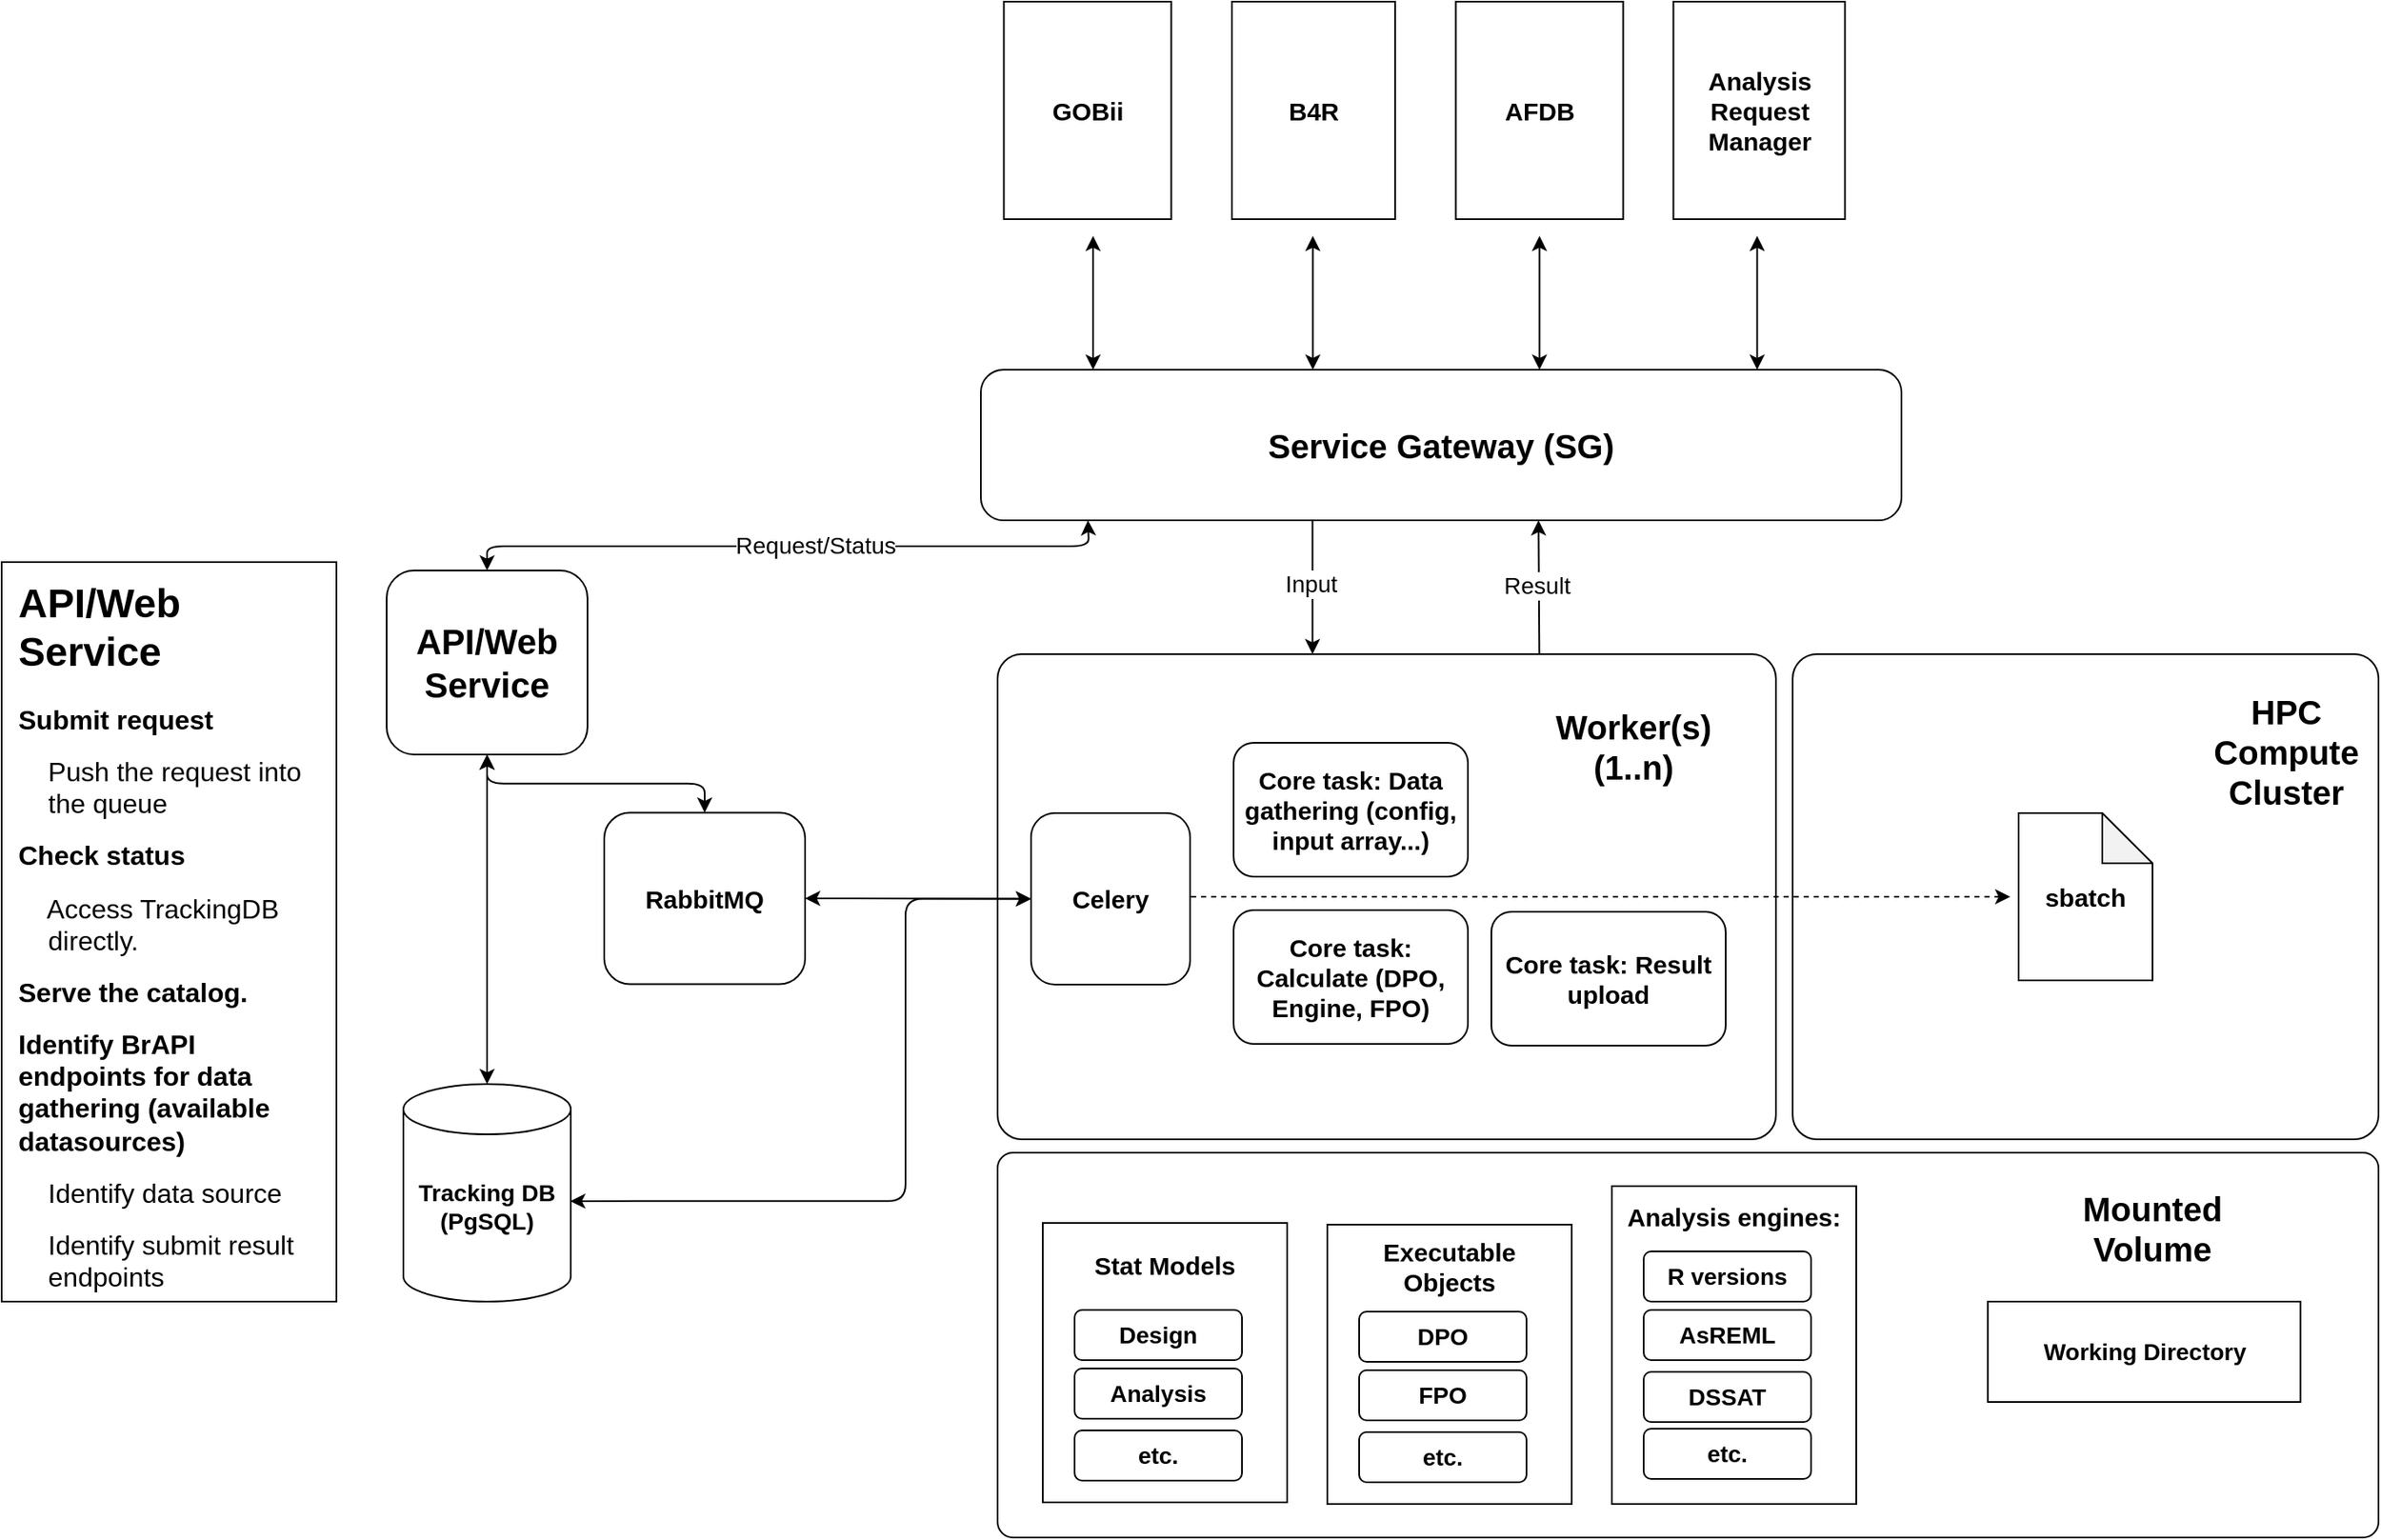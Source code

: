 <mxfile version="14.4.3" type="device"><diagram id="8xWOe4-rK0946p7f-bvv" name="Conceptual Architecture"><mxGraphModel dx="2104" dy="314" grid="1" gridSize="10" guides="1" tooltips="1" connect="1" arrows="1" fold="1" page="0" pageScale="1" pageWidth="850" pageHeight="1100" math="0" shadow="0"><root><mxCell id="kekqO7ZC6CTRrBSWT94r-0"/><mxCell id="kekqO7ZC6CTRrBSWT94r-1" parent="kekqO7ZC6CTRrBSWT94r-0"/><mxCell id="kekqO7ZC6CTRrBSWT94r-75" value="" style="rounded=1;whiteSpace=wrap;html=1;arcSize=4;" parent="kekqO7ZC6CTRrBSWT94r-1" vertex="1"><mxGeometry x="155" y="1108" width="825" height="230" as="geometry"/></mxCell><mxCell id="kekqO7ZC6CTRrBSWT94r-2" value="" style="rounded=1;whiteSpace=wrap;html=1;arcSize=5;" parent="kekqO7ZC6CTRrBSWT94r-1" vertex="1"><mxGeometry x="630" y="810" width="350" height="290" as="geometry"/></mxCell><mxCell id="kekqO7ZC6CTRrBSWT94r-3" value="" style="rounded=1;whiteSpace=wrap;html=1;arcSize=5;" parent="kekqO7ZC6CTRrBSWT94r-1" vertex="1"><mxGeometry x="155" y="810" width="465" height="290" as="geometry"/></mxCell><mxCell id="kekqO7ZC6CTRrBSWT94r-4" value="&lt;font style=&quot;font-size: 21px&quot;&gt;&lt;b&gt;API/Web Service&lt;/b&gt;&lt;/font&gt;" style="rounded=1;whiteSpace=wrap;html=1;" parent="kekqO7ZC6CTRrBSWT94r-1" vertex="1"><mxGeometry x="-210" y="760" width="120" height="110" as="geometry"/></mxCell><mxCell id="kekqO7ZC6CTRrBSWT94r-5" value="&lt;b&gt;&lt;font style=&quot;font-size: 14px&quot;&gt;&lt;br&gt;Tracking DB&lt;br&gt;(PgSQL)&lt;/font&gt;&lt;/b&gt;" style="shape=cylinder2;whiteSpace=wrap;html=1;boundedLbl=1;backgroundOutline=1;size=15;" parent="kekqO7ZC6CTRrBSWT94r-1" vertex="1"><mxGeometry x="-200" y="1067" width="100" height="130" as="geometry"/></mxCell><mxCell id="kekqO7ZC6CTRrBSWT94r-6" value="&lt;font size=&quot;1&quot;&gt;&lt;b style=&quot;font-size: 20px&quot;&gt;Worker(s) (1..n)&lt;br&gt;&lt;/b&gt;&lt;/font&gt;" style="text;html=1;strokeColor=none;fillColor=none;align=center;verticalAlign=middle;whiteSpace=wrap;rounded=0;" parent="kekqO7ZC6CTRrBSWT94r-1" vertex="1"><mxGeometry x="480" y="840" width="110" height="50" as="geometry"/></mxCell><mxCell id="kekqO7ZC6CTRrBSWT94r-8" value="&lt;font style=&quot;font-size: 14px&quot;&gt;&lt;b&gt;Working Directory&lt;/b&gt;&lt;/font&gt;" style="rounded=0;whiteSpace=wrap;html=1;" parent="kekqO7ZC6CTRrBSWT94r-1" vertex="1"><mxGeometry x="746.62" y="1197" width="186.75" height="60" as="geometry"/></mxCell><mxCell id="kekqO7ZC6CTRrBSWT94r-10" value="&lt;font style=&quot;font-size: 20px&quot;&gt;&lt;b&gt;Service Gateway (SG)&lt;/b&gt;&lt;/font&gt;" style="rounded=1;whiteSpace=wrap;html=1;" parent="kekqO7ZC6CTRrBSWT94r-1" vertex="1"><mxGeometry x="145" y="640" width="550" height="90" as="geometry"/></mxCell><mxCell id="kekqO7ZC6CTRrBSWT94r-11" value="" style="endArrow=classic;startArrow=classic;html=1;exitX=0.5;exitY=0;exitDx=0;exitDy=0;edgeStyle=orthogonalEdgeStyle;" parent="kekqO7ZC6CTRrBSWT94r-1" edge="1" source="kekqO7ZC6CTRrBSWT94r-4"><mxGeometry width="50" height="50" relative="1" as="geometry"><mxPoint x="209" y="810" as="sourcePoint"/><mxPoint x="209" y="730" as="targetPoint"/></mxGeometry></mxCell><mxCell id="Z8lbnqLHRhN90JLkKhHb-2" value="&lt;font style=&quot;font-size: 14px&quot;&gt;Request/Status&lt;/font&gt;" style="edgeLabel;html=1;align=center;verticalAlign=middle;resizable=0;points=[];" parent="kekqO7ZC6CTRrBSWT94r-11" vertex="1" connectable="0"><mxGeometry x="0.081" y="1" relative="1" as="geometry"><mxPoint as="offset"/></mxGeometry></mxCell><mxCell id="kekqO7ZC6CTRrBSWT94r-12" value="" style="endArrow=classic;html=1;" parent="kekqO7ZC6CTRrBSWT94r-1" edge="1"><mxGeometry width="50" height="50" relative="1" as="geometry"><mxPoint x="343.16" y="730" as="sourcePoint"/><mxPoint x="343.16" y="810" as="targetPoint"/></mxGeometry></mxCell><mxCell id="Z8lbnqLHRhN90JLkKhHb-1" value="&lt;font style=&quot;font-size: 14px&quot;&gt;Input&lt;/font&gt;" style="edgeLabel;html=1;align=center;verticalAlign=middle;resizable=0;points=[];" parent="kekqO7ZC6CTRrBSWT94r-12" vertex="1" connectable="0"><mxGeometry x="-0.051" y="-1" relative="1" as="geometry"><mxPoint as="offset"/></mxGeometry></mxCell><mxCell id="kekqO7ZC6CTRrBSWT94r-13" value="" style="endArrow=classic;html=1;" parent="kekqO7ZC6CTRrBSWT94r-1" edge="1"><mxGeometry width="50" height="50" relative="1" as="geometry"><mxPoint x="478.66" y="810" as="sourcePoint"/><mxPoint x="478.16" y="730" as="targetPoint"/></mxGeometry></mxCell><mxCell id="Z8lbnqLHRhN90JLkKhHb-0" value="&lt;font style=&quot;font-size: 14px&quot;&gt;Result&lt;/font&gt;" style="edgeLabel;html=1;align=center;verticalAlign=middle;resizable=0;points=[];" parent="kekqO7ZC6CTRrBSWT94r-13" vertex="1" connectable="0"><mxGeometry x="0.022" y="2" relative="1" as="geometry"><mxPoint as="offset"/></mxGeometry></mxCell><mxCell id="kekqO7ZC6CTRrBSWT94r-14" value="&lt;font style=&quot;font-size: 15px&quot;&gt;&lt;b&gt;RabbitMQ&lt;br&gt;&lt;/b&gt;&lt;/font&gt;" style="rounded=1;whiteSpace=wrap;html=1;" parent="kekqO7ZC6CTRrBSWT94r-1" vertex="1"><mxGeometry x="-80" y="904.75" width="120" height="102.5" as="geometry"/></mxCell><mxCell id="kekqO7ZC6CTRrBSWT94r-33" value="&lt;font size=&quot;1&quot;&gt;&lt;b style=&quot;font-size: 20px&quot;&gt;HPC Compute&lt;br&gt;Cluster&lt;br&gt;&lt;/b&gt;&lt;/font&gt;" style="text;html=1;strokeColor=none;fillColor=none;align=center;verticalAlign=middle;whiteSpace=wrap;rounded=0;" parent="kekqO7ZC6CTRrBSWT94r-1" vertex="1"><mxGeometry x="880" y="820" width="90" height="95" as="geometry"/></mxCell><mxCell id="kekqO7ZC6CTRrBSWT94r-34" value="" style="group" parent="kekqO7ZC6CTRrBSWT94r-1" vertex="1" connectable="0"><mxGeometry x="522" y="1128" width="146" height="190" as="geometry"/></mxCell><mxCell id="kekqO7ZC6CTRrBSWT94r-35" value="" style="rounded=0;whiteSpace=wrap;html=1;" parent="kekqO7ZC6CTRrBSWT94r-34" vertex="1"><mxGeometry width="146" height="190" as="geometry"/></mxCell><mxCell id="kekqO7ZC6CTRrBSWT94r-36" value="&lt;font style=&quot;font-size: 15px&quot;&gt;&lt;b&gt;Analysis engines:&lt;/b&gt;&lt;/font&gt;" style="text;html=1;strokeColor=none;fillColor=none;align=center;verticalAlign=middle;whiteSpace=wrap;rounded=0;" parent="kekqO7ZC6CTRrBSWT94r-34" vertex="1"><mxGeometry x="8" y="8" width="130" height="20" as="geometry"/></mxCell><mxCell id="kekqO7ZC6CTRrBSWT94r-37" value="&lt;font style=&quot;font-size: 14px&quot;&gt;&lt;b&gt;R versions&lt;/b&gt;&lt;/font&gt;" style="rounded=1;whiteSpace=wrap;html=1;" parent="kekqO7ZC6CTRrBSWT94r-34" vertex="1"><mxGeometry x="19" y="39" width="100" height="30" as="geometry"/></mxCell><mxCell id="kekqO7ZC6CTRrBSWT94r-38" value="&lt;font style=&quot;font-size: 14px&quot;&gt;&lt;b&gt;AsREML&lt;/b&gt;&lt;/font&gt;" style="rounded=1;whiteSpace=wrap;html=1;" parent="kekqO7ZC6CTRrBSWT94r-34" vertex="1"><mxGeometry x="19" y="74" width="100" height="30" as="geometry"/></mxCell><mxCell id="kekqO7ZC6CTRrBSWT94r-39" value="&lt;font style=&quot;font-size: 14px&quot;&gt;&lt;b&gt;DSSAT&lt;/b&gt;&lt;/font&gt;" style="rounded=1;whiteSpace=wrap;html=1;" parent="kekqO7ZC6CTRrBSWT94r-34" vertex="1"><mxGeometry x="19" y="111" width="100" height="30" as="geometry"/></mxCell><mxCell id="kekqO7ZC6CTRrBSWT94r-40" value="&lt;font style=&quot;font-size: 14px&quot;&gt;&lt;b&gt;etc.&lt;/b&gt;&lt;/font&gt;" style="rounded=1;whiteSpace=wrap;html=1;" parent="kekqO7ZC6CTRrBSWT94r-34" vertex="1"><mxGeometry x="19" y="145" width="100" height="30" as="geometry"/></mxCell><mxCell id="kekqO7ZC6CTRrBSWT94r-41" value="&lt;b&gt;&lt;font style=&quot;font-size: 15px&quot;&gt;sbatch&lt;/font&gt;&lt;/b&gt;" style="shape=note;whiteSpace=wrap;html=1;backgroundOutline=1;darkOpacity=0.05;rounded=0;" parent="kekqO7ZC6CTRrBSWT94r-1" vertex="1"><mxGeometry x="765" y="905" width="80" height="100" as="geometry"/></mxCell><mxCell id="kekqO7ZC6CTRrBSWT94r-46" value="" style="endArrow=classic;startArrow=classic;html=1;dashed=1;entryX=0.875;entryY=0.488;entryDx=0;entryDy=0;entryPerimeter=0;" parent="kekqO7ZC6CTRrBSWT94r-1" target="kekqO7ZC6CTRrBSWT94r-74" edge="1"><mxGeometry width="50" height="50" relative="1" as="geometry"><mxPoint x="760" y="955" as="sourcePoint"/><mxPoint x="780" y="755" as="targetPoint"/></mxGeometry></mxCell><mxCell id="kekqO7ZC6CTRrBSWT94r-51" value="" style="group" parent="kekqO7ZC6CTRrBSWT94r-1" vertex="1" connectable="0"><mxGeometry x="352" y="1151" width="146" height="167" as="geometry"/></mxCell><mxCell id="kekqO7ZC6CTRrBSWT94r-52" value="" style="rounded=0;whiteSpace=wrap;html=1;container=0;" parent="kekqO7ZC6CTRrBSWT94r-51" vertex="1"><mxGeometry width="146" height="167" as="geometry"/></mxCell><mxCell id="kekqO7ZC6CTRrBSWT94r-53" value="&lt;font style=&quot;font-size: 15px&quot;&gt;&lt;b&gt;Executable Objects&lt;/b&gt;&lt;/font&gt;" style="text;html=1;strokeColor=none;fillColor=none;align=center;verticalAlign=middle;whiteSpace=wrap;rounded=0;container=0;" parent="kekqO7ZC6CTRrBSWT94r-51" vertex="1"><mxGeometry x="8" y="15" width="130" height="20" as="geometry"/></mxCell><mxCell id="kekqO7ZC6CTRrBSWT94r-54" value="&lt;font style=&quot;font-size: 14px&quot;&gt;&lt;b&gt;DPO&lt;/b&gt;&lt;/font&gt;" style="rounded=1;whiteSpace=wrap;html=1;container=0;" parent="kekqO7ZC6CTRrBSWT94r-51" vertex="1"><mxGeometry x="19" y="52" width="100" height="30" as="geometry"/></mxCell><mxCell id="kekqO7ZC6CTRrBSWT94r-55" value="&lt;font style=&quot;font-size: 14px&quot;&gt;&lt;b&gt;FPO&lt;/b&gt;&lt;/font&gt;" style="rounded=1;whiteSpace=wrap;html=1;container=0;" parent="kekqO7ZC6CTRrBSWT94r-51" vertex="1"><mxGeometry x="19" y="87" width="100" height="30" as="geometry"/></mxCell><mxCell id="kekqO7ZC6CTRrBSWT94r-56" value="&lt;font style=&quot;font-size: 14px&quot;&gt;&lt;b&gt;etc.&lt;/b&gt;&lt;/font&gt;" style="rounded=1;whiteSpace=wrap;html=1;container=0;" parent="kekqO7ZC6CTRrBSWT94r-51" vertex="1"><mxGeometry x="19" y="124" width="100" height="30" as="geometry"/></mxCell><mxCell id="kekqO7ZC6CTRrBSWT94r-58" value="" style="endArrow=classic;startArrow=classic;html=1;" parent="kekqO7ZC6CTRrBSWT94r-1" edge="1"><mxGeometry width="50" height="50" relative="1" as="geometry"><mxPoint x="212.04" y="640" as="sourcePoint"/><mxPoint x="212.04" y="560" as="targetPoint"/></mxGeometry></mxCell><mxCell id="kekqO7ZC6CTRrBSWT94r-59" value="" style="endArrow=classic;startArrow=classic;html=1;" parent="kekqO7ZC6CTRrBSWT94r-1" edge="1"><mxGeometry width="50" height="50" relative="1" as="geometry"><mxPoint x="343.33" y="640" as="sourcePoint"/><mxPoint x="343.33" y="560" as="targetPoint"/></mxGeometry></mxCell><mxCell id="kekqO7ZC6CTRrBSWT94r-60" value="" style="endArrow=classic;startArrow=classic;html=1;" parent="kekqO7ZC6CTRrBSWT94r-1" edge="1"><mxGeometry width="50" height="50" relative="1" as="geometry"><mxPoint x="478.75" y="640" as="sourcePoint"/><mxPoint x="478.75" y="560" as="targetPoint"/></mxGeometry></mxCell><mxCell id="kekqO7ZC6CTRrBSWT94r-61" value="&lt;font size=&quot;1&quot;&gt;&lt;b style=&quot;font-size: 15px&quot;&gt;Analysis Request Manager&lt;/b&gt;&lt;/font&gt;" style="rounded=0;whiteSpace=wrap;html=1;fillColor=#FFFFFF;" parent="kekqO7ZC6CTRrBSWT94r-1" vertex="1"><mxGeometry x="558.75" y="420" width="102.5" height="130" as="geometry"/></mxCell><mxCell id="kekqO7ZC6CTRrBSWT94r-62" value="" style="endArrow=classic;startArrow=classic;html=1;" parent="kekqO7ZC6CTRrBSWT94r-1" edge="1"><mxGeometry width="50" height="50" relative="1" as="geometry"><mxPoint x="608.79" y="640" as="sourcePoint"/><mxPoint x="608.79" y="560" as="targetPoint"/></mxGeometry></mxCell><mxCell id="kekqO7ZC6CTRrBSWT94r-68" value="&lt;font size=&quot;1&quot;&gt;&lt;b style=&quot;font-size: 15px&quot;&gt;AFDB&lt;/b&gt;&lt;/font&gt;" style="rounded=0;whiteSpace=wrap;html=1;fillColor=#FFFFFF;" parent="kekqO7ZC6CTRrBSWT94r-1" vertex="1"><mxGeometry x="428.75" y="420" width="100" height="130" as="geometry"/></mxCell><mxCell id="kekqO7ZC6CTRrBSWT94r-69" value="&lt;font size=&quot;1&quot;&gt;&lt;b style=&quot;font-size: 15px&quot;&gt;B4R&lt;/b&gt;&lt;/font&gt;" style="rounded=0;whiteSpace=wrap;html=1;fillColor=#FFFFFF;" parent="kekqO7ZC6CTRrBSWT94r-1" vertex="1"><mxGeometry x="295" y="420" width="97.5" height="130" as="geometry"/></mxCell><mxCell id="kekqO7ZC6CTRrBSWT94r-70" value="&lt;font size=&quot;1&quot;&gt;&lt;b style=&quot;font-size: 15px&quot;&gt;GOBii&lt;/b&gt;&lt;/font&gt;" style="rounded=0;whiteSpace=wrap;html=1;fillColor=#FFFFFF;" parent="kekqO7ZC6CTRrBSWT94r-1" vertex="1"><mxGeometry x="158.75" y="420" width="100" height="130" as="geometry"/></mxCell><mxCell id="kekqO7ZC6CTRrBSWT94r-71" value="&lt;h1&gt;API/Web Service&lt;/h1&gt;&lt;p&gt;&lt;font size=&quot;3&quot;&gt;&lt;b&gt;Submit request&lt;/b&gt;&lt;/font&gt;&lt;/p&gt;&lt;p&gt;&lt;font size=&quot;3&quot;&gt;&amp;nbsp; &amp;nbsp; Push the request into&amp;nbsp; &amp;nbsp; &amp;nbsp; the queue&lt;/font&gt;&lt;/p&gt;&lt;p&gt;&lt;font size=&quot;3&quot;&gt;&lt;b&gt;Check status&lt;/b&gt;&lt;/font&gt;&lt;/p&gt;&lt;p&gt;&lt;font size=&quot;3&quot;&gt;&amp;nbsp; &amp;nbsp; Access TrackingDB&amp;nbsp; &amp;nbsp; &amp;nbsp; &amp;nbsp; &amp;nbsp; directly.&lt;/font&gt;&lt;/p&gt;&lt;p&gt;&lt;font size=&quot;3&quot;&gt;&lt;b&gt;Serve the catalog.&lt;/b&gt;&lt;/font&gt;&lt;/p&gt;&lt;p&gt;&lt;font size=&quot;3&quot;&gt;&lt;b&gt;Identify BrAPI endpoints for data gathering (available datasources)&lt;/b&gt;&lt;/font&gt;&lt;/p&gt;&lt;p&gt;&lt;font size=&quot;3&quot;&gt;&amp;nbsp; &amp;nbsp; Identify data source&lt;/font&gt;&lt;/p&gt;&lt;p&gt;&lt;font size=&quot;3&quot;&gt;&amp;nbsp; &amp;nbsp; Identify submit result&amp;nbsp; &amp;nbsp; &amp;nbsp; &amp;nbsp; endpoints&lt;/font&gt;&lt;/p&gt;&lt;p&gt;&lt;font size=&quot;3&quot;&gt;&lt;br&gt;&lt;/font&gt;&lt;/p&gt;&lt;p&gt;&lt;font size=&quot;3&quot;&gt;&lt;br&gt;&lt;/font&gt;&lt;/p&gt;" style="text;html=1;strokeColor=black;fillColor=none;spacing=10;spacingTop=-20;whiteSpace=wrap;overflow=hidden;rounded=0;" parent="kekqO7ZC6CTRrBSWT94r-1" vertex="1"><mxGeometry x="-440" y="755" width="200" height="442" as="geometry"/></mxCell><mxCell id="kekqO7ZC6CTRrBSWT94r-72" value="" style="endArrow=classic;startArrow=classic;html=1;entryX=0.5;entryY=1;entryDx=0;entryDy=0;exitX=0.5;exitY=0;exitDx=0;exitDy=0;edgeStyle=orthogonalEdgeStyle;" parent="kekqO7ZC6CTRrBSWT94r-1" source="kekqO7ZC6CTRrBSWT94r-14" target="kekqO7ZC6CTRrBSWT94r-4" edge="1"><mxGeometry width="50" height="50" relative="1" as="geometry"><mxPoint x="-10" y="933.75" as="sourcePoint"/><mxPoint x="40" y="883.75" as="targetPoint"/></mxGeometry></mxCell><mxCell id="kekqO7ZC6CTRrBSWT94r-73" value="" style="endArrow=classic;startArrow=classic;html=1;exitX=1;exitY=0.5;exitDx=0;exitDy=0;entryX=0;entryY=0.5;entryDx=0;entryDy=0;" parent="kekqO7ZC6CTRrBSWT94r-1" source="kekqO7ZC6CTRrBSWT94r-14" target="kekqO7ZC6CTRrBSWT94r-74" edge="1"><mxGeometry width="50" height="50" relative="1" as="geometry"><mxPoint x="-20" y="1000" as="sourcePoint"/><mxPoint x="30" y="950" as="targetPoint"/></mxGeometry></mxCell><mxCell id="kekqO7ZC6CTRrBSWT94r-74" value="&lt;font style=&quot;font-size: 15px&quot;&gt;&lt;b&gt;Celery&lt;br&gt;&lt;/b&gt;&lt;/font&gt;" style="rounded=1;whiteSpace=wrap;html=1;" parent="kekqO7ZC6CTRrBSWT94r-1" vertex="1"><mxGeometry x="175" y="905" width="95" height="102.5" as="geometry"/></mxCell><mxCell id="kekqO7ZC6CTRrBSWT94r-76" value="&lt;font size=&quot;1&quot;&gt;&lt;b style=&quot;font-size: 20px&quot;&gt;Mounted Volume&lt;br&gt;&lt;/b&gt;&lt;/font&gt;" style="text;html=1;strokeColor=none;fillColor=none;align=center;verticalAlign=middle;whiteSpace=wrap;rounded=0;" parent="kekqO7ZC6CTRrBSWT94r-1" vertex="1"><mxGeometry x="780" y="1128" width="130" height="50" as="geometry"/></mxCell><mxCell id="kekqO7ZC6CTRrBSWT94r-77" value="" style="endArrow=classic;startArrow=classic;html=1;entryX=0.5;entryY=1;entryDx=0;entryDy=0;" parent="kekqO7ZC6CTRrBSWT94r-1" source="kekqO7ZC6CTRrBSWT94r-5" target="kekqO7ZC6CTRrBSWT94r-4" edge="1"><mxGeometry width="50" height="50" relative="1" as="geometry"><mxPoint x="-180" y="1040" as="sourcePoint"/><mxPoint x="-130" y="990" as="targetPoint"/></mxGeometry></mxCell><mxCell id="kekqO7ZC6CTRrBSWT94r-78" value="" style="endArrow=classic;startArrow=classic;html=1;entryX=0;entryY=0.5;entryDx=0;entryDy=0;edgeStyle=orthogonalEdgeStyle;exitX=0.997;exitY=0.538;exitDx=0;exitDy=0;exitPerimeter=0;" parent="kekqO7ZC6CTRrBSWT94r-1" source="kekqO7ZC6CTRrBSWT94r-5" target="kekqO7ZC6CTRrBSWT94r-74" edge="1"><mxGeometry width="50" height="50" relative="1" as="geometry"><mxPoint x="-138" y="1153" as="sourcePoint"/><mxPoint x="95" y="1184.41" as="targetPoint"/><Array as="points"><mxPoint x="100" y="1137"/><mxPoint x="100" y="956"/></Array></mxGeometry></mxCell><mxCell id="kekqO7ZC6CTRrBSWT94r-80" value="&lt;font style=&quot;font-size: 15px&quot;&gt;&lt;b&gt;Core task: Data gathering (config, input array...)&lt;br&gt;&lt;/b&gt;&lt;/font&gt;" style="rounded=1;whiteSpace=wrap;html=1;" parent="kekqO7ZC6CTRrBSWT94r-1" vertex="1"><mxGeometry x="296" y="863" width="140" height="80" as="geometry"/></mxCell><mxCell id="kekqO7ZC6CTRrBSWT94r-83" value="&lt;font style=&quot;font-size: 15px&quot;&gt;&lt;b&gt;Core task: Calculate (DPO, Engine, FPO)&lt;br&gt;&lt;/b&gt;&lt;/font&gt;" style="rounded=1;whiteSpace=wrap;html=1;" parent="kekqO7ZC6CTRrBSWT94r-1" vertex="1"><mxGeometry x="296" y="963" width="140" height="80" as="geometry"/></mxCell><mxCell id="kekqO7ZC6CTRrBSWT94r-84" value="&lt;font style=&quot;font-size: 15px&quot;&gt;&lt;b&gt;Core task: Result upload&lt;br&gt;&lt;/b&gt;&lt;/font&gt;" style="rounded=1;whiteSpace=wrap;html=1;" parent="kekqO7ZC6CTRrBSWT94r-1" vertex="1"><mxGeometry x="450" y="964" width="140" height="80" as="geometry"/></mxCell><mxCell id="kekqO7ZC6CTRrBSWT94r-85" value="" style="group" parent="kekqO7ZC6CTRrBSWT94r-1" vertex="1" connectable="0"><mxGeometry x="182" y="1150" width="146" height="167" as="geometry"/></mxCell><mxCell id="kekqO7ZC6CTRrBSWT94r-86" value="" style="rounded=0;whiteSpace=wrap;html=1;container=0;" parent="kekqO7ZC6CTRrBSWT94r-85" vertex="1"><mxGeometry width="146" height="167" as="geometry"/></mxCell><mxCell id="kekqO7ZC6CTRrBSWT94r-87" value="&lt;font style=&quot;font-size: 15px&quot;&gt;&lt;b&gt;Stat Models&lt;/b&gt;&lt;/font&gt;" style="text;html=1;strokeColor=none;fillColor=none;align=center;verticalAlign=middle;whiteSpace=wrap;rounded=0;container=0;" parent="kekqO7ZC6CTRrBSWT94r-85" vertex="1"><mxGeometry x="8" y="15" width="130" height="20" as="geometry"/></mxCell><mxCell id="kekqO7ZC6CTRrBSWT94r-88" value="&lt;font style=&quot;font-size: 14px&quot;&gt;&lt;b&gt;Design&lt;/b&gt;&lt;/font&gt;" style="rounded=1;whiteSpace=wrap;html=1;container=0;" parent="kekqO7ZC6CTRrBSWT94r-85" vertex="1"><mxGeometry x="19" y="52" width="100" height="30" as="geometry"/></mxCell><mxCell id="kekqO7ZC6CTRrBSWT94r-89" value="&lt;font style=&quot;font-size: 14px&quot;&gt;&lt;b&gt;Analysis&lt;/b&gt;&lt;/font&gt;" style="rounded=1;whiteSpace=wrap;html=1;container=0;" parent="kekqO7ZC6CTRrBSWT94r-85" vertex="1"><mxGeometry x="19" y="87" width="100" height="30" as="geometry"/></mxCell><mxCell id="kekqO7ZC6CTRrBSWT94r-90" value="&lt;font style=&quot;font-size: 14px&quot;&gt;&lt;b&gt;etc.&lt;/b&gt;&lt;/font&gt;" style="rounded=1;whiteSpace=wrap;html=1;container=0;" parent="kekqO7ZC6CTRrBSWT94r-85" vertex="1"><mxGeometry x="19" y="124" width="100" height="30" as="geometry"/></mxCell></root></mxGraphModel></diagram></mxfile>
